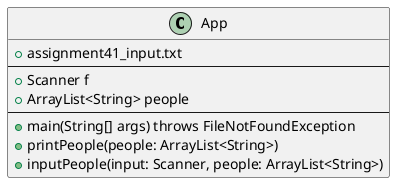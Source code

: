 @startuml
class App{
    +assignment41_input.txt
    ---
    + Scanner f
    + ArrayList<String> people
    ---
    {method} + main(String[] args) throws FileNotFoundException
    {method} + printPeople(people: ArrayList<String>)
    {method} + inputPeople(input: Scanner, people: ArrayList<String>)
}

@enduml